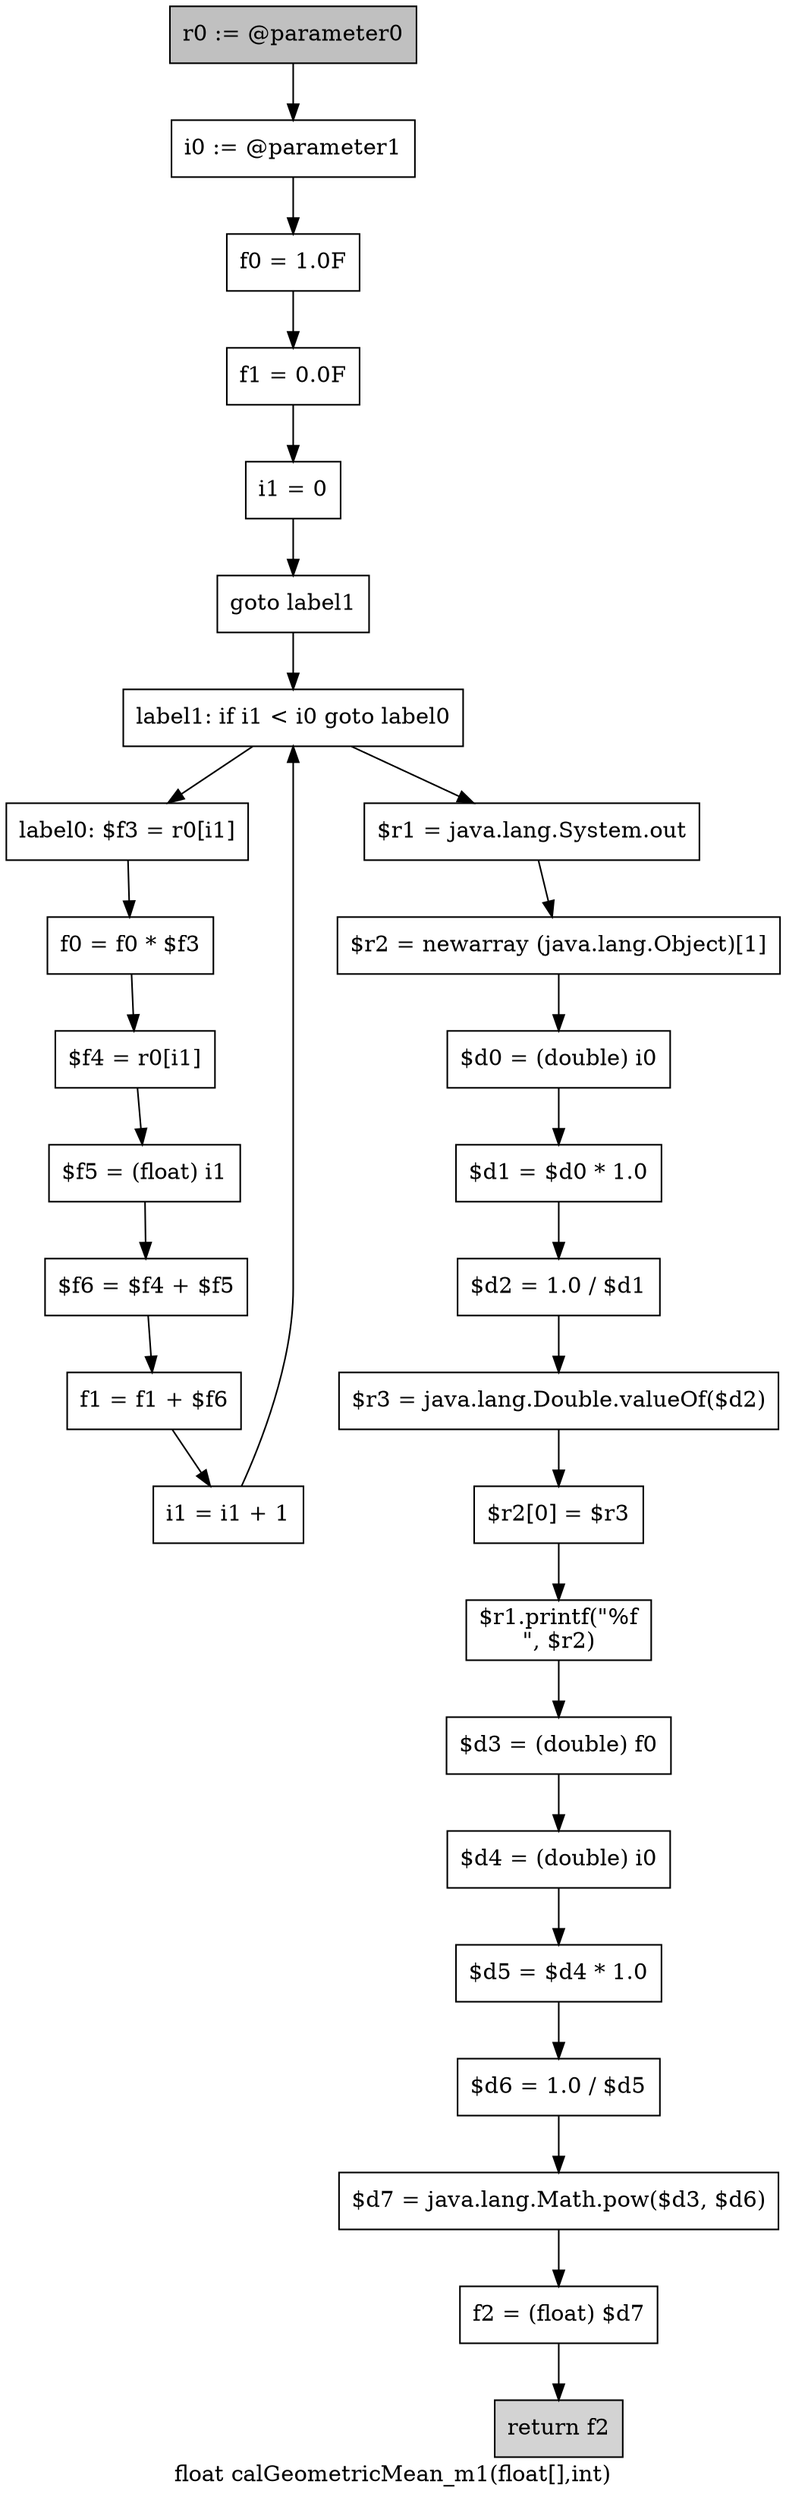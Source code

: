 digraph "float calGeometricMean_m1(float[],int)" {
    label="float calGeometricMean_m1(float[],int)";
    node [shape=box];
    "0" [style=filled,fillcolor=gray,label="r0 := @parameter0",];
    "1" [label="i0 := @parameter1",];
    "0"->"1";
    "2" [label="f0 = 1.0F",];
    "1"->"2";
    "3" [label="f1 = 0.0F",];
    "2"->"3";
    "4" [label="i1 = 0",];
    "3"->"4";
    "5" [label="goto label1",];
    "4"->"5";
    "13" [label="label1: if i1 < i0 goto label0",];
    "5"->"13";
    "6" [label="label0: $f3 = r0[i1]",];
    "7" [label="f0 = f0 * $f3",];
    "6"->"7";
    "8" [label="$f4 = r0[i1]",];
    "7"->"8";
    "9" [label="$f5 = (float) i1",];
    "8"->"9";
    "10" [label="$f6 = $f4 + $f5",];
    "9"->"10";
    "11" [label="f1 = f1 + $f6",];
    "10"->"11";
    "12" [label="i1 = i1 + 1",];
    "11"->"12";
    "12"->"13";
    "13"->"6";
    "14" [label="$r1 = java.lang.System.out",];
    "13"->"14";
    "15" [label="$r2 = newarray (java.lang.Object)[1]",];
    "14"->"15";
    "16" [label="$d0 = (double) i0",];
    "15"->"16";
    "17" [label="$d1 = $d0 * 1.0",];
    "16"->"17";
    "18" [label="$d2 = 1.0 / $d1",];
    "17"->"18";
    "19" [label="$r3 = java.lang.Double.valueOf($d2)",];
    "18"->"19";
    "20" [label="$r2[0] = $r3",];
    "19"->"20";
    "21" [label="$r1.printf(\"%f\n\", $r2)",];
    "20"->"21";
    "22" [label="$d3 = (double) f0",];
    "21"->"22";
    "23" [label="$d4 = (double) i0",];
    "22"->"23";
    "24" [label="$d5 = $d4 * 1.0",];
    "23"->"24";
    "25" [label="$d6 = 1.0 / $d5",];
    "24"->"25";
    "26" [label="$d7 = java.lang.Math.pow($d3, $d6)",];
    "25"->"26";
    "27" [label="f2 = (float) $d7",];
    "26"->"27";
    "28" [style=filled,fillcolor=lightgray,label="return f2",];
    "27"->"28";
}

